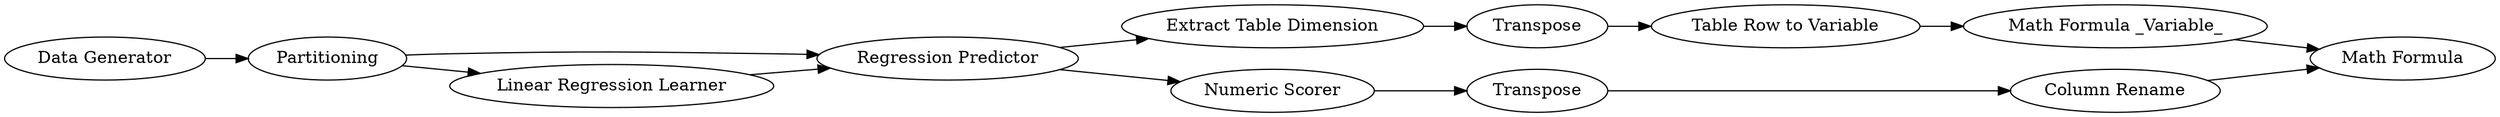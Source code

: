 digraph {
	"8077548480490495628_11" [label="Extract Table Dimension"]
	"8077548480490495628_14" [label="Math Formula _Variable_"]
	"8077548480490495628_9" [label=Transpose]
	"8077548480490495628_1" [label="Data Generator"]
	"8077548480490495628_8" [label="Math Formula"]
	"8077548480490495628_5" [label="Numeric Scorer"]
	"8077548480490495628_3" [label="Regression Predictor"]
	"8077548480490495628_2" [label="Linear Regression Learner"]
	"8077548480490495628_10" [label="Column Rename"]
	"8077548480490495628_12" [label=Transpose]
	"8077548480490495628_13" [label="Table Row to Variable"]
	"8077548480490495628_4" [label=Partitioning]
	"8077548480490495628_3" -> "8077548480490495628_11"
	"8077548480490495628_13" -> "8077548480490495628_14"
	"8077548480490495628_3" -> "8077548480490495628_5"
	"8077548480490495628_11" -> "8077548480490495628_12"
	"8077548480490495628_12" -> "8077548480490495628_13"
	"8077548480490495628_9" -> "8077548480490495628_10"
	"8077548480490495628_4" -> "8077548480490495628_3"
	"8077548480490495628_14" -> "8077548480490495628_8"
	"8077548480490495628_10" -> "8077548480490495628_8"
	"8077548480490495628_5" -> "8077548480490495628_9"
	"8077548480490495628_1" -> "8077548480490495628_4"
	"8077548480490495628_4" -> "8077548480490495628_2"
	"8077548480490495628_2" -> "8077548480490495628_3"
	rankdir=LR
}
